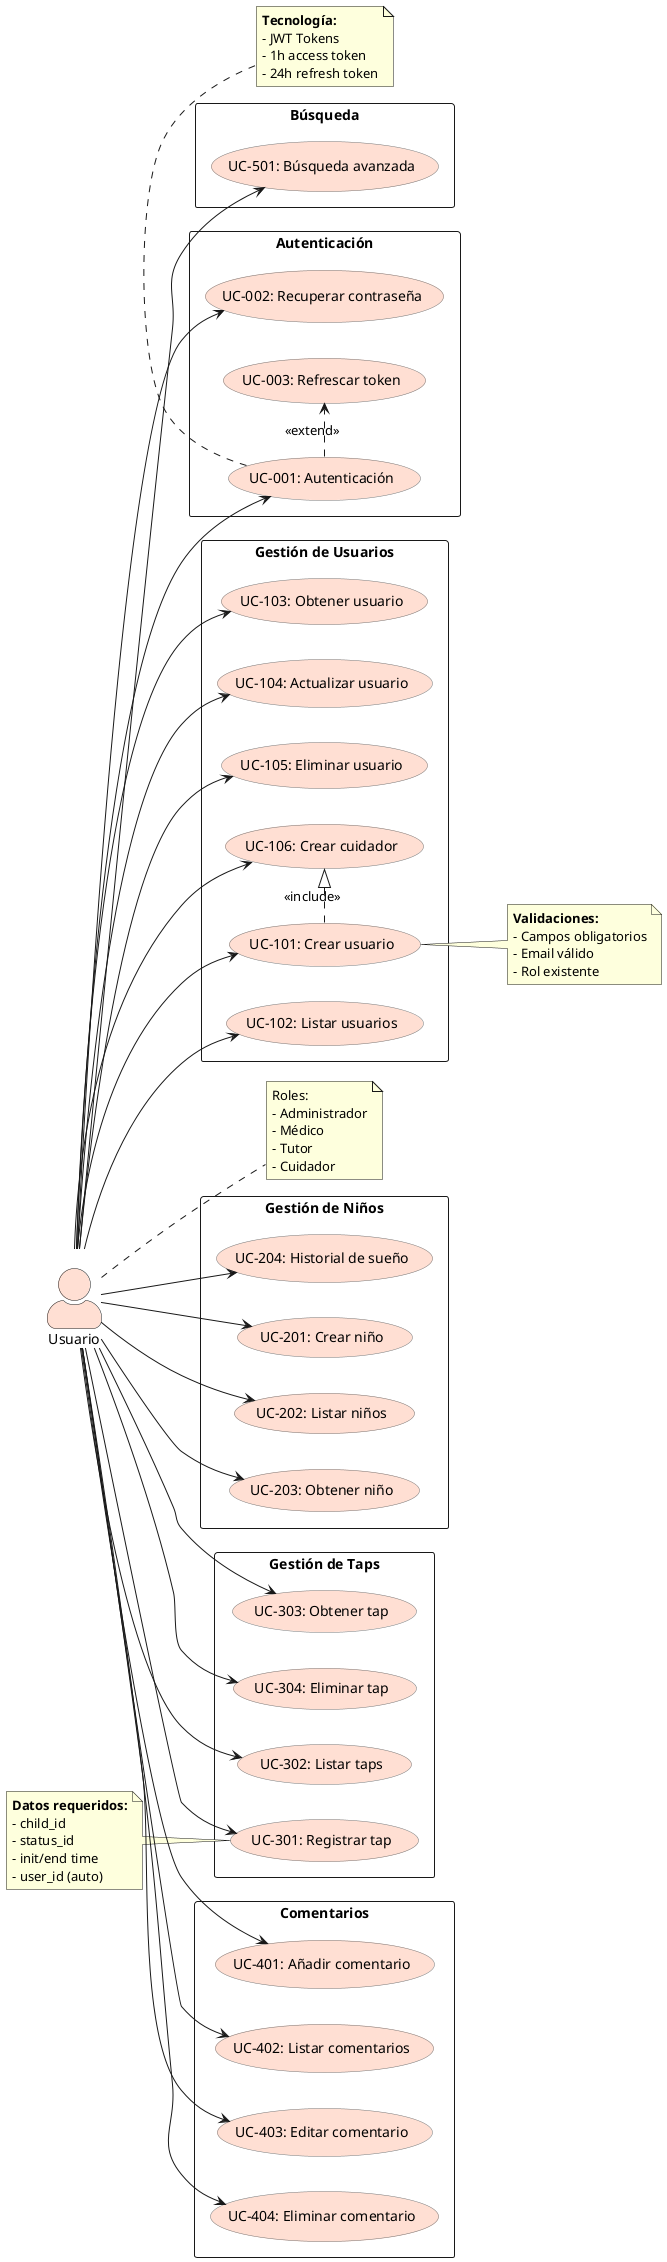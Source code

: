 @startuml Tapatapp_CasosDeUso

left to right direction
skinparam packageStyle rectangle
skinparam actorStyle awesome
skinparam useCase {
  BackgroundColor #FFDFD3
  BorderColor #777777
}

actor "Usuario" as usuario << (A,#0079C1) >> #FFDFD3
note right of usuario
  Roles:
  - Administrador
  - Médico
  - Tutor
  - Cuidador
end note

rectangle "Autenticación" {
  usecase "UC-001: Autenticación" as UC001
  usecase "UC-002: Recuperar contraseña" as UC002
  usecase "UC-003: Refrescar token" as UC003
}

rectangle "Gestión de Usuarios" {
  usecase "UC-101: Crear usuario" as UC101
  usecase "UC-102: Listar usuarios" as UC102
  usecase "UC-103: Obtener usuario" as UC103
  usecase "UC-104: Actualizar usuario" as UC104
  usecase "UC-105: Eliminar usuario" as UC105
  usecase "UC-106: Crear cuidador" as UC106
}

rectangle "Gestión de Niños" {
  usecase "UC-201: Crear niño" as UC201
  usecase "UC-202: Listar niños" as UC202
  usecase "UC-203: Obtener niño" as UC203
  usecase "UC-204: Historial de sueño" as UC204
}

rectangle "Gestión de Taps" {
  usecase "UC-301: Registrar tap" as UC301
  usecase "UC-302: Listar taps" as UC302
  usecase "UC-303: Obtener tap" as UC303
  usecase "UC-304: Eliminar tap" as UC304
}

rectangle "Comentarios" {
  usecase "UC-401: Añadir comentario" as UC401
  usecase "UC-402: Listar comentarios" as UC402
  usecase "UC-403: Editar comentario" as UC403
  usecase "UC-404: Eliminar comentario" as UC404
}

rectangle "Búsqueda" {
  usecase "UC-501: Búsqueda avanzada" as UC501
}

' Relaciones principales
usuario --> UC001
usuario --> UC002

' Relaciones de gestión
usuario --> UC101
usuario --> UC102
usuario --> UC103
usuario --> UC104
usuario --> UC105
usuario --> UC106

usuario --> UC201
usuario --> UC202
usuario --> UC203
usuario --> UC204

usuario --> UC301
usuario --> UC302
usuario --> UC303
usuario --> UC304

usuario --> UC401
usuario --> UC402
usuario --> UC403
usuario --> UC404

usuario --> UC501

' Relaciones de inclusión/extensión
UC001 .> UC003 : <<extend>>
UC101 .|> UC106 : <<include>>

' Notas técnicas
note bottom of UC001
  **Tecnología:**
  - JWT Tokens
  - 1h access token
  - 24h refresh token
end note

note right of UC101
  **Validaciones:**
  - Campos obligatorios
  - Email válido
  - Rol existente
end note

note left of UC301
  **Datos requeridos:**
  - child_id
  - status_id
  - init/end time
  - user_id (auto)
end note

@enduml